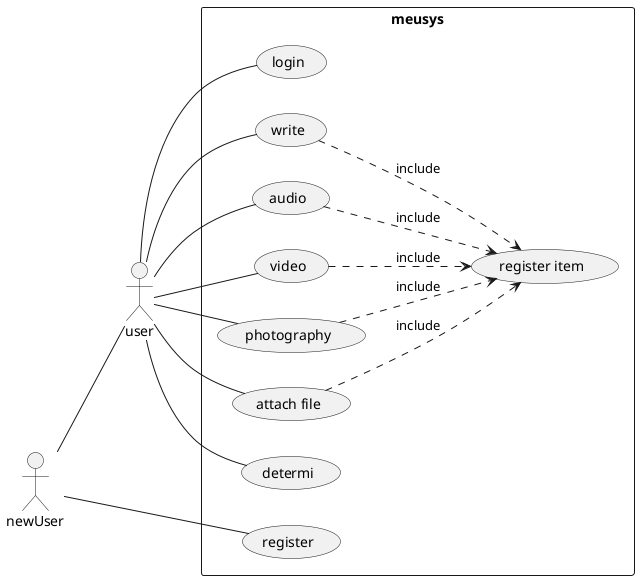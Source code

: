 @startuml teste

scale 1
left to right direction
skinparam PackageStyle rectangle
actor newUser
actor user
rectangle meusys {
  
  newUser -- (register)
  newUser -- user
  user -- (login)
  user -- (write)
  user -- (audio)
  user -- (video)
  user -- (photography)
  user -- (attach file)
  user -- (determi)

  (write) -d.> (register item): include
  (audio) -d.> (register item): include
  (video) -d.> (register item): include
  (photography) -d.> (register item): include
  (attach file) -d.> (register item): include
}
@enduml